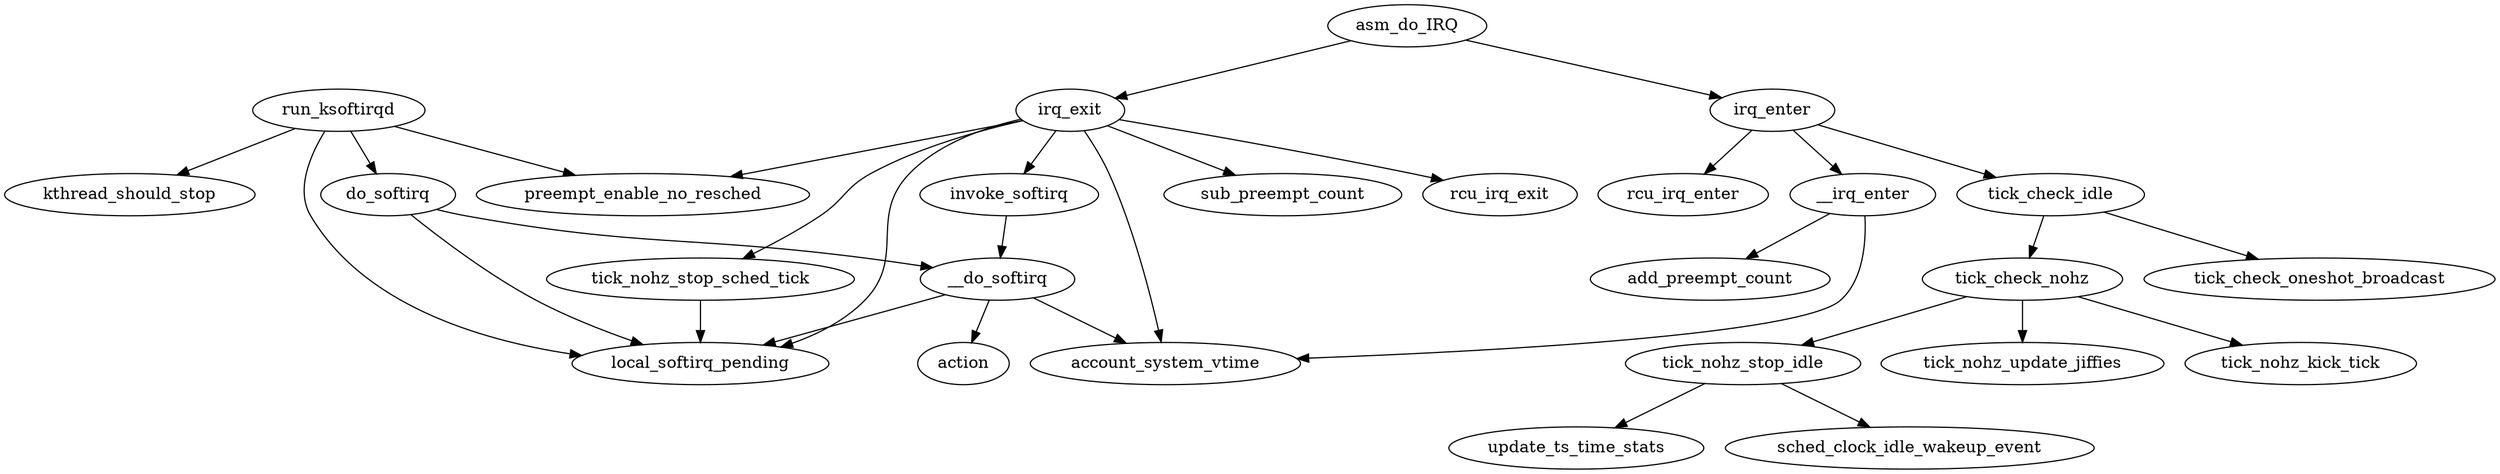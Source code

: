 // /usr/src/embedded_dev/call_graph/kernel4ccglue
// do_softirq __irq_enter preempt_enable_no_resched local_softirq_pending update_ts_time_stats tick_check_nohz sched_clock_idle_wakeup_event tick_nohz_update_jiffies tick_nohz_kick_tick tick_nohz_stop_idle tick_check_oneshot_broadcast rcu_irq_enter tick_check_idle add_preempt_count account_system_vtime irq_enter run_ksoftirqd invoke_softirq __do_softirq tick_nohz_stop_sched_tick kthread_should_stop action irq_exit sub_preempt_count rcu_irq_exit asm_do_IRQ
digraph G {"do_softirq";"do_softirq" -> "__do_softirq";"do_softirq" -> "local_softirq_pending";"__irq_enter";"__irq_enter" -> "add_preempt_count";"__irq_enter" -> "account_system_vtime";"preempt_enable_no_resched";"local_softirq_pending";"update_ts_time_stats";"tick_check_nohz";"tick_check_nohz" -> "tick_nohz_stop_idle";"tick_check_nohz" -> "tick_nohz_update_jiffies";"tick_check_nohz" -> "tick_nohz_kick_tick";"sched_clock_idle_wakeup_event";"tick_nohz_update_jiffies";"tick_nohz_kick_tick";"tick_nohz_stop_idle";"tick_nohz_stop_idle" -> "sched_clock_idle_wakeup_event";"tick_nohz_stop_idle" -> "update_ts_time_stats";"tick_check_oneshot_broadcast";"rcu_irq_enter";"tick_check_idle";"tick_check_idle" -> "tick_check_oneshot_broadcast";"tick_check_idle" -> "tick_check_nohz";"add_preempt_count";"account_system_vtime";"irq_enter";"irq_enter" -> "__irq_enter";"irq_enter" -> "tick_check_idle";"irq_enter" -> "rcu_irq_enter";"run_ksoftirqd";"run_ksoftirqd" -> "kthread_should_stop";"run_ksoftirqd" -> "preempt_enable_no_resched";"run_ksoftirqd" -> "do_softirq";"run_ksoftirqd" -> "local_softirq_pending";"invoke_softirq";"invoke_softirq" -> "__do_softirq";"__do_softirq";"__do_softirq" -> "action";"__do_softirq" -> "account_system_vtime";"__do_softirq" -> "local_softirq_pending";"tick_nohz_stop_sched_tick";"tick_nohz_stop_sched_tick" -> "local_softirq_pending";"kthread_should_stop";"action";"irq_exit";"irq_exit" -> "invoke_softirq";"irq_exit" -> "account_system_vtime";"irq_exit" -> "preempt_enable_no_resched";"irq_exit" -> "local_softirq_pending";"irq_exit" -> "sub_preempt_count";"irq_exit" -> "rcu_irq_exit";"irq_exit" -> "tick_nohz_stop_sched_tick";"sub_preempt_count";"rcu_irq_exit";"asm_do_IRQ";"asm_do_IRQ" -> "irq_exit";"asm_do_IRQ" -> "irq_enter";}
